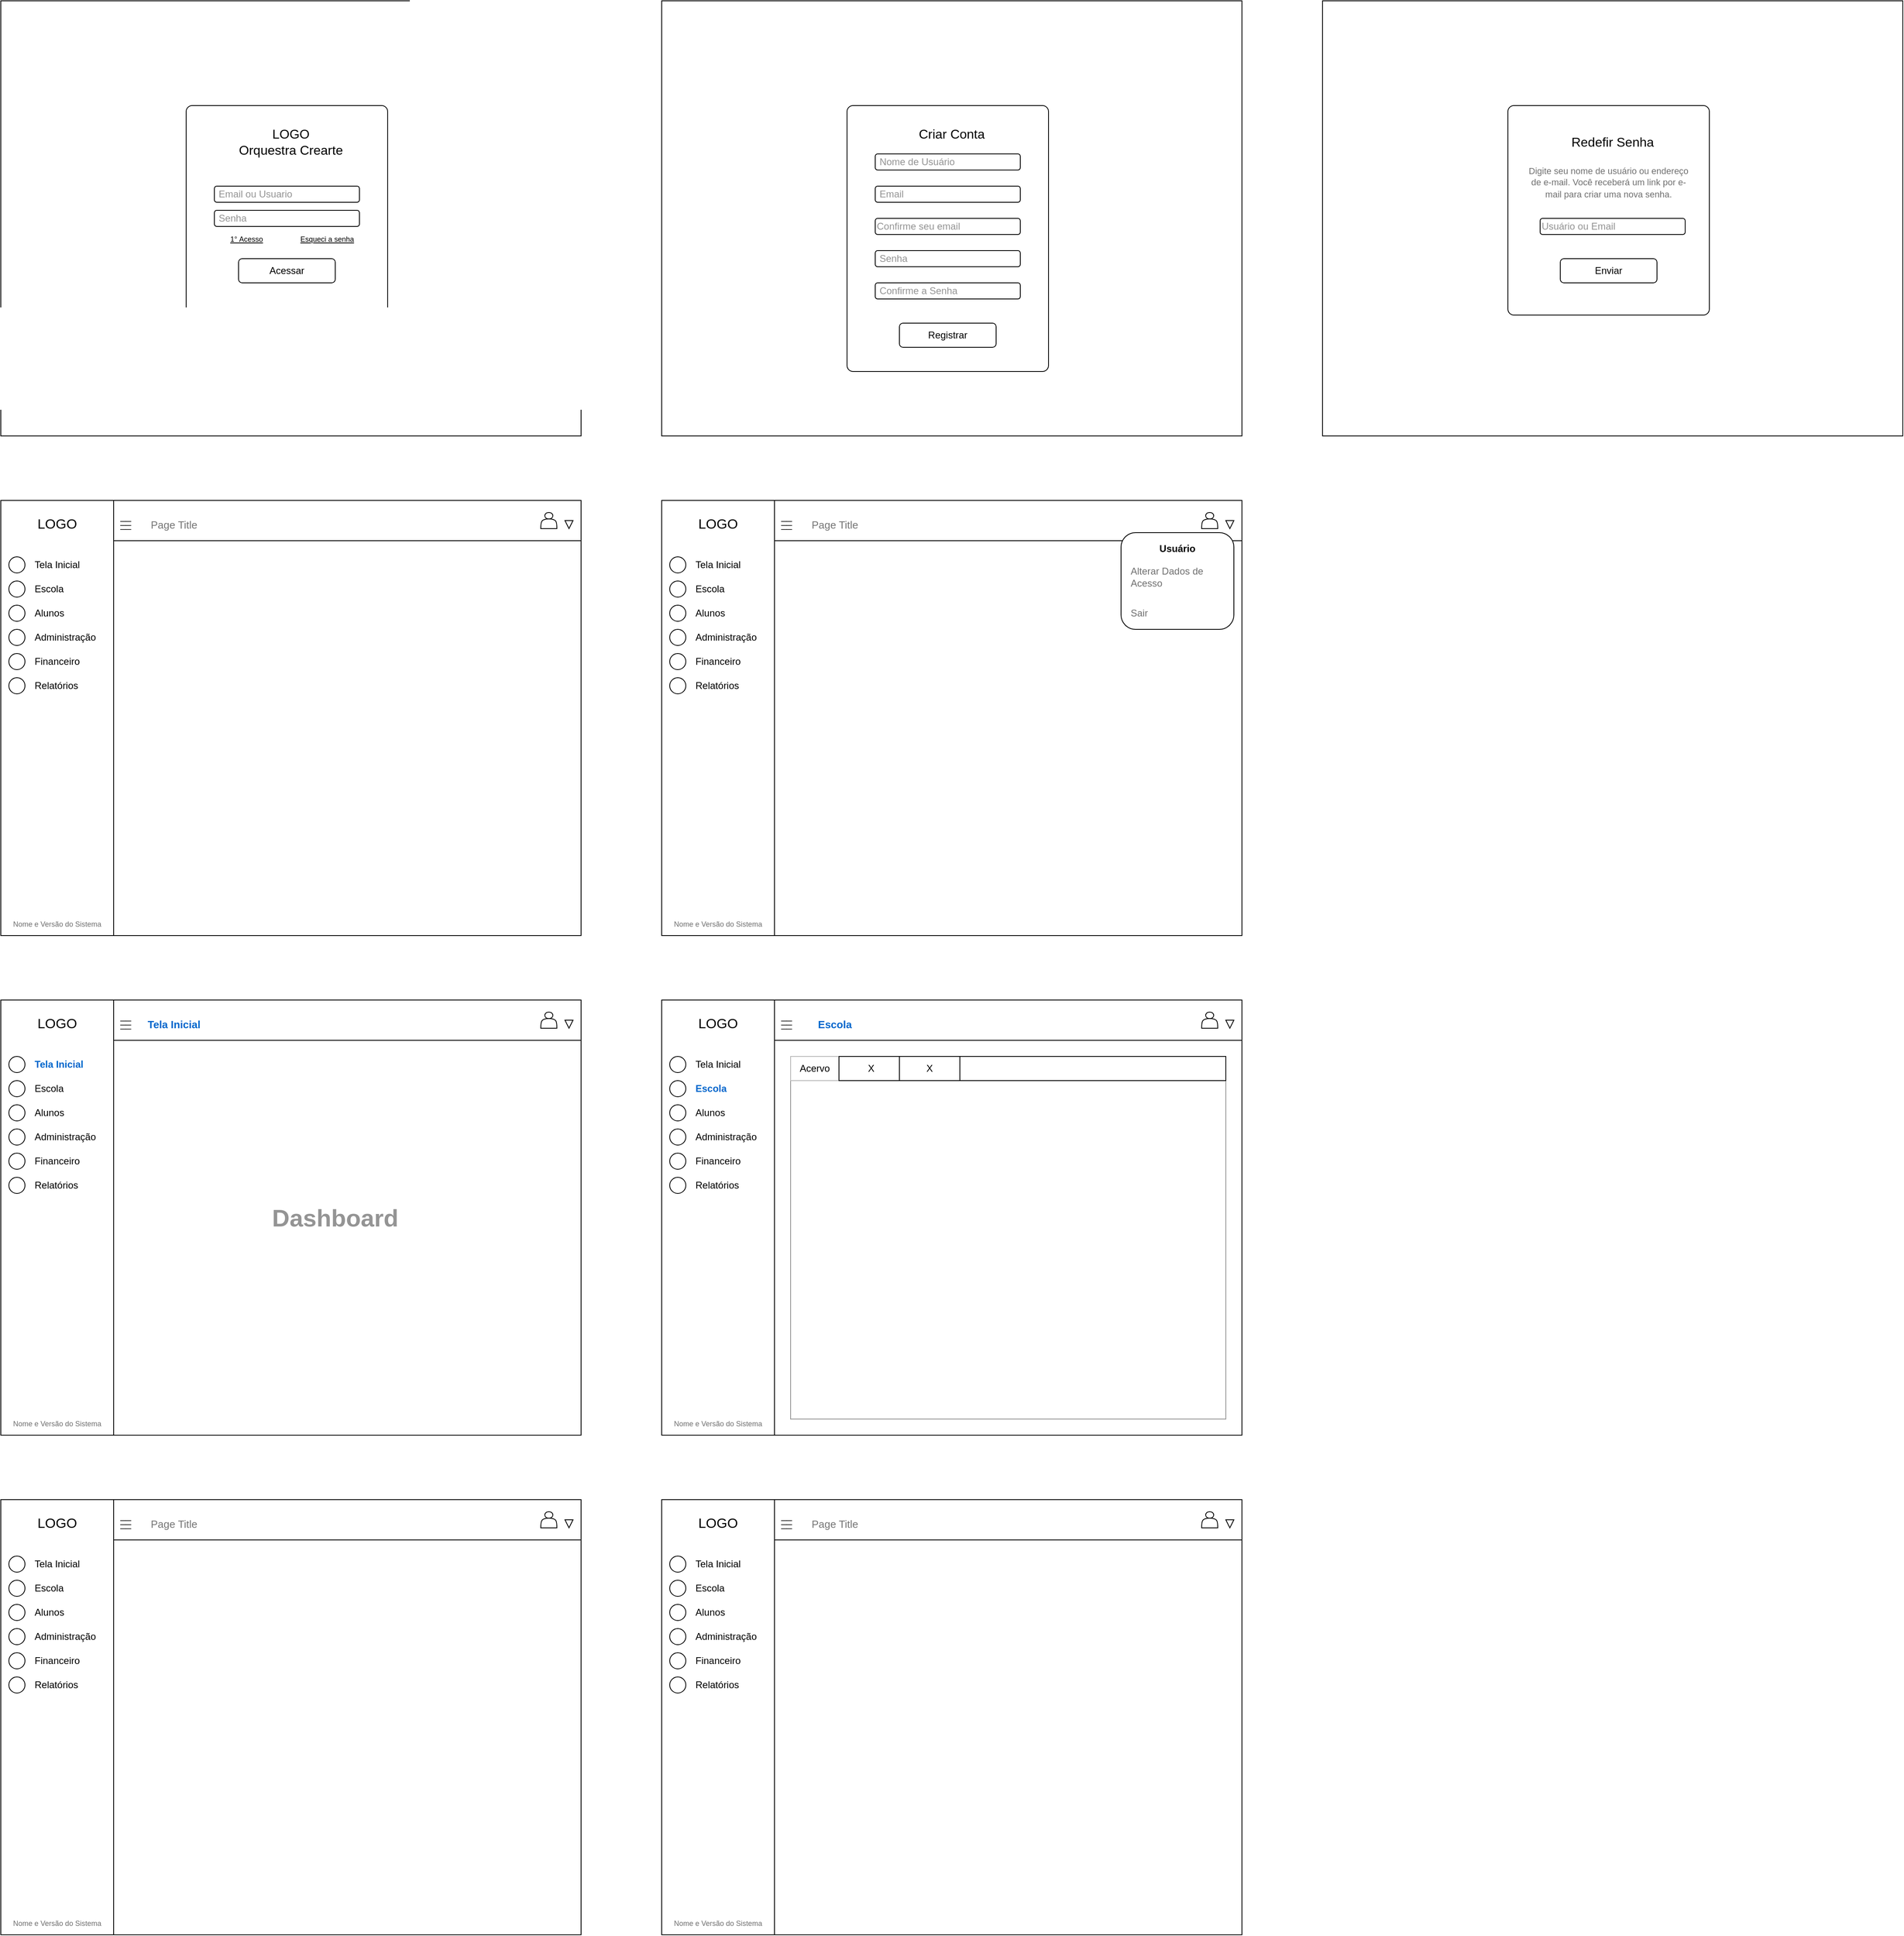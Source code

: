 <mxfile version="21.7.2" type="github">
  <diagram name="Page-1" id="OngwLe8sOwqoVYJdVEMt">
    <mxGraphModel dx="2074" dy="750" grid="1" gridSize="10" guides="1" tooltips="1" connect="1" arrows="1" fold="1" page="1" pageScale="1" pageWidth="850" pageHeight="1100" math="0" shadow="0">
      <root>
        <mxCell id="0" />
        <mxCell id="1" parent="0" />
        <mxCell id="KiK5k0P70B_GlQx1L4lq-160" value="" style="group" parent="1" vertex="1" connectable="0">
          <mxGeometry x="10.01" y="1280" width="720" height="540" as="geometry" />
        </mxCell>
        <mxCell id="KiK5k0P70B_GlQx1L4lq-117" value="" style="rounded=0;whiteSpace=wrap;html=1;" parent="KiK5k0P70B_GlQx1L4lq-160" vertex="1">
          <mxGeometry width="720" height="540" as="geometry" />
        </mxCell>
        <mxCell id="KiK5k0P70B_GlQx1L4lq-118" value="" style="rounded=0;whiteSpace=wrap;html=1;" parent="KiK5k0P70B_GlQx1L4lq-160" vertex="1">
          <mxGeometry width="140" height="540" as="geometry" />
        </mxCell>
        <mxCell id="KiK5k0P70B_GlQx1L4lq-119" value="" style="rounded=0;whiteSpace=wrap;html=1;" parent="KiK5k0P70B_GlQx1L4lq-160" vertex="1">
          <mxGeometry x="140" width="580" height="50" as="geometry" />
        </mxCell>
        <mxCell id="KiK5k0P70B_GlQx1L4lq-120" value="&lt;font style=&quot;font-size: 17px;&quot;&gt;LOGO&lt;/font&gt;" style="text;html=1;strokeColor=none;fillColor=none;align=center;verticalAlign=middle;whiteSpace=wrap;rounded=0;" parent="KiK5k0P70B_GlQx1L4lq-160" vertex="1">
          <mxGeometry x="40" y="15" width="60" height="30" as="geometry" />
        </mxCell>
        <mxCell id="KiK5k0P70B_GlQx1L4lq-121" value="" style="shape=actor;whiteSpace=wrap;html=1;" parent="KiK5k0P70B_GlQx1L4lq-160" vertex="1">
          <mxGeometry x="670" y="15" width="20" height="20" as="geometry" />
        </mxCell>
        <mxCell id="KiK5k0P70B_GlQx1L4lq-122" value="" style="triangle;whiteSpace=wrap;html=1;rotation=90;" parent="KiK5k0P70B_GlQx1L4lq-160" vertex="1">
          <mxGeometry x="700" y="25" width="10" height="10" as="geometry" />
        </mxCell>
        <mxCell id="KiK5k0P70B_GlQx1L4lq-123" value="&lt;p style=&quot;line-height: 40%;&quot;&gt;__&lt;br&gt;__&lt;br&gt;__&lt;br&gt;&lt;/p&gt;" style="text;html=1;strokeColor=none;fillColor=none;align=center;verticalAlign=middle;whiteSpace=wrap;rounded=0;" parent="KiK5k0P70B_GlQx1L4lq-160" vertex="1">
          <mxGeometry x="140" y="15" width="30" height="20" as="geometry" />
        </mxCell>
        <mxCell id="KiK5k0P70B_GlQx1L4lq-124" value="&lt;font color=&quot;#0066cc&quot; style=&quot;font-size: 13px;&quot;&gt;&lt;b&gt;Tela Inicial&lt;/b&gt;&lt;/font&gt;" style="text;html=1;strokeColor=none;fillColor=none;align=center;verticalAlign=middle;whiteSpace=wrap;rounded=0;" parent="KiK5k0P70B_GlQx1L4lq-160" vertex="1">
          <mxGeometry x="180" y="15" width="70" height="30" as="geometry" />
        </mxCell>
        <mxCell id="KiK5k0P70B_GlQx1L4lq-131" value="" style="ellipse;whiteSpace=wrap;html=1;aspect=fixed;" parent="KiK5k0P70B_GlQx1L4lq-160" vertex="1">
          <mxGeometry x="10.0" y="70" width="20" height="20" as="geometry" />
        </mxCell>
        <mxCell id="KiK5k0P70B_GlQx1L4lq-132" value="" style="ellipse;whiteSpace=wrap;html=1;aspect=fixed;" parent="KiK5k0P70B_GlQx1L4lq-160" vertex="1">
          <mxGeometry x="10.0" y="100" width="20" height="20" as="geometry" />
        </mxCell>
        <mxCell id="KiK5k0P70B_GlQx1L4lq-133" value="" style="ellipse;whiteSpace=wrap;html=1;aspect=fixed;" parent="KiK5k0P70B_GlQx1L4lq-160" vertex="1">
          <mxGeometry x="10.0" y="130" width="20" height="20" as="geometry" />
        </mxCell>
        <mxCell id="KiK5k0P70B_GlQx1L4lq-134" value="" style="ellipse;whiteSpace=wrap;html=1;aspect=fixed;" parent="KiK5k0P70B_GlQx1L4lq-160" vertex="1">
          <mxGeometry x="10.0" y="160" width="20" height="20" as="geometry" />
        </mxCell>
        <mxCell id="KiK5k0P70B_GlQx1L4lq-135" value="" style="ellipse;whiteSpace=wrap;html=1;aspect=fixed;" parent="KiK5k0P70B_GlQx1L4lq-160" vertex="1">
          <mxGeometry x="10.0" y="190" width="20" height="20" as="geometry" />
        </mxCell>
        <mxCell id="KiK5k0P70B_GlQx1L4lq-136" value="" style="ellipse;whiteSpace=wrap;html=1;aspect=fixed;" parent="KiK5k0P70B_GlQx1L4lq-160" vertex="1">
          <mxGeometry x="10.0" y="220" width="20" height="20" as="geometry" />
        </mxCell>
        <mxCell id="KiK5k0P70B_GlQx1L4lq-230" value="&lt;b&gt;&lt;font color=&quot;#949494&quot; style=&quot;font-size: 30px;&quot;&gt;Dashboard&lt;/font&gt;&lt;/b&gt;" style="text;html=1;strokeColor=none;fillColor=none;align=center;verticalAlign=middle;whiteSpace=wrap;rounded=0;" parent="KiK5k0P70B_GlQx1L4lq-160" vertex="1">
          <mxGeometry x="384.99" y="255" width="60" height="30" as="geometry" />
        </mxCell>
        <mxCell id="KiK5k0P70B_GlQx1L4lq-11" value="" style="rounded=0;whiteSpace=wrap;html=1;" parent="1" vertex="1">
          <mxGeometry x="10" y="40" width="720" height="540" as="geometry" />
        </mxCell>
        <mxCell id="KiK5k0P70B_GlQx1L4lq-13" value="" style="rounded=0;whiteSpace=wrap;html=1;" parent="1" vertex="1">
          <mxGeometry x="10" y="660" width="720" height="540" as="geometry" />
        </mxCell>
        <mxCell id="KiK5k0P70B_GlQx1L4lq-15" value="" style="rounded=1;whiteSpace=wrap;html=1;arcSize=3;" parent="1" vertex="1">
          <mxGeometry x="240" y="170" width="250" height="260" as="geometry" />
        </mxCell>
        <mxCell id="KiK5k0P70B_GlQx1L4lq-16" value="&lt;font color=&quot;#949494&quot;&gt;&amp;nbsp;Email ou Usuario&lt;/font&gt;" style="rounded=1;whiteSpace=wrap;html=1;align=left;" parent="1" vertex="1">
          <mxGeometry x="275" y="270" width="180" height="20" as="geometry" />
        </mxCell>
        <mxCell id="KiK5k0P70B_GlQx1L4lq-17" value="&lt;font color=&quot;#949494&quot;&gt;&amp;nbsp;Senha&lt;/font&gt;" style="rounded=1;whiteSpace=wrap;html=1;align=left;" parent="1" vertex="1">
          <mxGeometry x="275" y="300" width="180" height="20" as="geometry" />
        </mxCell>
        <mxCell id="KiK5k0P70B_GlQx1L4lq-18" value="Acessar" style="rounded=1;whiteSpace=wrap;html=1;" parent="1" vertex="1">
          <mxGeometry x="305" y="360" width="120" height="30" as="geometry" />
        </mxCell>
        <mxCell id="KiK5k0P70B_GlQx1L4lq-19" value="&lt;font style=&quot;font-size: 16px;&quot;&gt;LOGO &lt;br&gt;Orquestra Crearte&lt;/font&gt;" style="text;html=1;strokeColor=none;fillColor=none;align=center;verticalAlign=middle;whiteSpace=wrap;rounded=0;" parent="1" vertex="1">
          <mxGeometry x="288.13" y="200" width="163.75" height="30" as="geometry" />
        </mxCell>
        <mxCell id="KiK5k0P70B_GlQx1L4lq-21" value="&lt;font style=&quot;font-size: 9px;&quot;&gt;&lt;u&gt;Esqueci a senha&lt;/u&gt;&lt;/font&gt;" style="text;html=1;strokeColor=none;fillColor=none;align=center;verticalAlign=middle;whiteSpace=wrap;rounded=0;" parent="1" vertex="1">
          <mxGeometry x="360" y="330" width="110" height="10" as="geometry" />
        </mxCell>
        <mxCell id="KiK5k0P70B_GlQx1L4lq-22" value="&lt;font style=&quot;font-size: 9px;&quot;&gt;&lt;u&gt;1°&amp;nbsp;Acesso&lt;/u&gt;&lt;/font&gt;" style="text;html=1;strokeColor=none;fillColor=none;align=center;verticalAlign=middle;whiteSpace=wrap;rounded=0;" parent="1" vertex="1">
          <mxGeometry x="260" y="330" width="110" height="10" as="geometry" />
        </mxCell>
        <mxCell id="KiK5k0P70B_GlQx1L4lq-23" value="" style="rounded=0;whiteSpace=wrap;html=1;" parent="1" vertex="1">
          <mxGeometry x="830" y="40" width="720" height="540" as="geometry" />
        </mxCell>
        <mxCell id="KiK5k0P70B_GlQx1L4lq-24" value="" style="rounded=1;whiteSpace=wrap;html=1;arcSize=3;" parent="1" vertex="1">
          <mxGeometry x="1060" y="170" width="250" height="330" as="geometry" />
        </mxCell>
        <mxCell id="KiK5k0P70B_GlQx1L4lq-25" value="&lt;font color=&quot;#949494&quot;&gt;&amp;nbsp;Nome de Usuário&lt;/font&gt;" style="rounded=1;whiteSpace=wrap;html=1;align=left;" parent="1" vertex="1">
          <mxGeometry x="1095" y="230" width="180" height="20" as="geometry" />
        </mxCell>
        <mxCell id="KiK5k0P70B_GlQx1L4lq-26" value="&lt;font color=&quot;#949494&quot;&gt;&amp;nbsp;Senha&lt;/font&gt;" style="rounded=1;whiteSpace=wrap;html=1;align=left;" parent="1" vertex="1">
          <mxGeometry x="1095" y="350" width="180" height="20" as="geometry" />
        </mxCell>
        <mxCell id="KiK5k0P70B_GlQx1L4lq-27" value="Registrar" style="rounded=1;whiteSpace=wrap;html=1;" parent="1" vertex="1">
          <mxGeometry x="1125" y="440" width="120" height="30" as="geometry" />
        </mxCell>
        <mxCell id="KiK5k0P70B_GlQx1L4lq-28" value="&lt;span style=&quot;font-size: 16px;&quot;&gt;Criar Conta&lt;/span&gt;" style="text;html=1;strokeColor=none;fillColor=none;align=center;verticalAlign=middle;whiteSpace=wrap;rounded=0;" parent="1" vertex="1">
          <mxGeometry x="1108.12" y="190" width="163.75" height="30" as="geometry" />
        </mxCell>
        <mxCell id="KiK5k0P70B_GlQx1L4lq-31" value="&lt;font color=&quot;#949494&quot;&gt;&amp;nbsp;Email&lt;/font&gt;" style="rounded=1;whiteSpace=wrap;html=1;align=left;" parent="1" vertex="1">
          <mxGeometry x="1095" y="270" width="180" height="20" as="geometry" />
        </mxCell>
        <mxCell id="KiK5k0P70B_GlQx1L4lq-32" value="&lt;font color=&quot;#949494&quot;&gt;&amp;nbsp;Confirme a Senha&lt;/font&gt;" style="rounded=1;whiteSpace=wrap;html=1;align=left;" parent="1" vertex="1">
          <mxGeometry x="1095" y="390" width="180" height="20" as="geometry" />
        </mxCell>
        <mxCell id="KiK5k0P70B_GlQx1L4lq-36" value="" style="rounded=0;whiteSpace=wrap;html=1;" parent="1" vertex="1">
          <mxGeometry x="10" y="660" width="140" height="540" as="geometry" />
        </mxCell>
        <mxCell id="KiK5k0P70B_GlQx1L4lq-37" value="" style="rounded=0;whiteSpace=wrap;html=1;" parent="1" vertex="1">
          <mxGeometry x="150" y="660" width="580" height="50" as="geometry" />
        </mxCell>
        <mxCell id="KiK5k0P70B_GlQx1L4lq-39" value="&lt;font style=&quot;font-size: 17px;&quot;&gt;LOGO&lt;/font&gt;" style="text;html=1;strokeColor=none;fillColor=none;align=center;verticalAlign=middle;whiteSpace=wrap;rounded=0;" parent="1" vertex="1">
          <mxGeometry x="50" y="675" width="60" height="30" as="geometry" />
        </mxCell>
        <mxCell id="KiK5k0P70B_GlQx1L4lq-40" value="" style="shape=actor;whiteSpace=wrap;html=1;" parent="1" vertex="1">
          <mxGeometry x="680" y="675" width="20" height="20" as="geometry" />
        </mxCell>
        <mxCell id="KiK5k0P70B_GlQx1L4lq-42" value="" style="triangle;whiteSpace=wrap;html=1;rotation=90;" parent="1" vertex="1">
          <mxGeometry x="710" y="685" width="10" height="10" as="geometry" />
        </mxCell>
        <mxCell id="KiK5k0P70B_GlQx1L4lq-44" value="&lt;p style=&quot;line-height: 40%;&quot;&gt;__&lt;br&gt;__&lt;br&gt;__&lt;br&gt;&lt;/p&gt;" style="text;html=1;strokeColor=none;fillColor=none;align=center;verticalAlign=middle;whiteSpace=wrap;rounded=0;" parent="1" vertex="1">
          <mxGeometry x="150" y="675" width="30" height="20" as="geometry" />
        </mxCell>
        <mxCell id="KiK5k0P70B_GlQx1L4lq-45" value="&lt;font style=&quot;font-size: 13px;&quot; color=&quot;#757575&quot;&gt;Page Title&lt;/font&gt;" style="text;html=1;strokeColor=none;fillColor=none;align=center;verticalAlign=middle;whiteSpace=wrap;rounded=0;" parent="1" vertex="1">
          <mxGeometry x="190" y="675" width="70" height="30" as="geometry" />
        </mxCell>
        <mxCell id="KiK5k0P70B_GlQx1L4lq-46" value="Tela Inicial" style="text;html=1;strokeColor=none;fillColor=none;align=left;verticalAlign=middle;whiteSpace=wrap;rounded=0;" parent="1" vertex="1">
          <mxGeometry x="50" y="735" width="95" height="10" as="geometry" />
        </mxCell>
        <mxCell id="KiK5k0P70B_GlQx1L4lq-47" value="Escola" style="text;html=1;strokeColor=none;fillColor=none;align=left;verticalAlign=middle;whiteSpace=wrap;rounded=0;" parent="1" vertex="1">
          <mxGeometry x="50" y="765" width="110" height="10" as="geometry" />
        </mxCell>
        <mxCell id="KiK5k0P70B_GlQx1L4lq-48" value="Alunos" style="text;html=1;strokeColor=none;fillColor=none;align=left;verticalAlign=middle;whiteSpace=wrap;rounded=0;" parent="1" vertex="1">
          <mxGeometry x="50" y="795" width="110" height="10" as="geometry" />
        </mxCell>
        <mxCell id="KiK5k0P70B_GlQx1L4lq-54" value="Administração" style="text;html=1;strokeColor=none;fillColor=none;align=left;verticalAlign=middle;whiteSpace=wrap;rounded=0;" parent="1" vertex="1">
          <mxGeometry x="50" y="825" width="110" height="10" as="geometry" />
        </mxCell>
        <mxCell id="KiK5k0P70B_GlQx1L4lq-55" value="Financeiro" style="text;html=1;strokeColor=none;fillColor=none;align=left;verticalAlign=middle;whiteSpace=wrap;rounded=0;" parent="1" vertex="1">
          <mxGeometry x="50" y="855" width="110" height="10" as="geometry" />
        </mxCell>
        <mxCell id="KiK5k0P70B_GlQx1L4lq-56" value="Relatórios" style="text;html=1;strokeColor=none;fillColor=none;align=left;verticalAlign=middle;whiteSpace=wrap;rounded=0;" parent="1" vertex="1">
          <mxGeometry x="50" y="885" width="110" height="10" as="geometry" />
        </mxCell>
        <mxCell id="KiK5k0P70B_GlQx1L4lq-57" value="" style="ellipse;whiteSpace=wrap;html=1;aspect=fixed;" parent="1" vertex="1">
          <mxGeometry x="20" y="730" width="20" height="20" as="geometry" />
        </mxCell>
        <mxCell id="KiK5k0P70B_GlQx1L4lq-58" value="" style="ellipse;whiteSpace=wrap;html=1;aspect=fixed;" parent="1" vertex="1">
          <mxGeometry x="20" y="760" width="20" height="20" as="geometry" />
        </mxCell>
        <mxCell id="KiK5k0P70B_GlQx1L4lq-59" value="" style="ellipse;whiteSpace=wrap;html=1;aspect=fixed;" parent="1" vertex="1">
          <mxGeometry x="20" y="790" width="20" height="20" as="geometry" />
        </mxCell>
        <mxCell id="KiK5k0P70B_GlQx1L4lq-60" value="" style="ellipse;whiteSpace=wrap;html=1;aspect=fixed;" parent="1" vertex="1">
          <mxGeometry x="20" y="820" width="20" height="20" as="geometry" />
        </mxCell>
        <mxCell id="KiK5k0P70B_GlQx1L4lq-61" value="" style="ellipse;whiteSpace=wrap;html=1;aspect=fixed;" parent="1" vertex="1">
          <mxGeometry x="20" y="850" width="20" height="20" as="geometry" />
        </mxCell>
        <mxCell id="KiK5k0P70B_GlQx1L4lq-62" value="" style="ellipse;whiteSpace=wrap;html=1;aspect=fixed;" parent="1" vertex="1">
          <mxGeometry x="20" y="880" width="20" height="20" as="geometry" />
        </mxCell>
        <mxCell id="KiK5k0P70B_GlQx1L4lq-85" value="" style="group;align=left;" parent="1" vertex="1" connectable="0">
          <mxGeometry x="830" y="660" width="720" height="540" as="geometry" />
        </mxCell>
        <mxCell id="KiK5k0P70B_GlQx1L4lq-65" value="" style="rounded=0;whiteSpace=wrap;html=1;" parent="KiK5k0P70B_GlQx1L4lq-85" vertex="1">
          <mxGeometry width="720" height="540" as="geometry" />
        </mxCell>
        <mxCell id="KiK5k0P70B_GlQx1L4lq-66" value="" style="rounded=0;whiteSpace=wrap;html=1;" parent="KiK5k0P70B_GlQx1L4lq-85" vertex="1">
          <mxGeometry width="140" height="540" as="geometry" />
        </mxCell>
        <mxCell id="KiK5k0P70B_GlQx1L4lq-67" value="" style="rounded=0;whiteSpace=wrap;html=1;" parent="KiK5k0P70B_GlQx1L4lq-85" vertex="1">
          <mxGeometry x="140" width="580" height="50" as="geometry" />
        </mxCell>
        <mxCell id="KiK5k0P70B_GlQx1L4lq-68" value="&lt;font style=&quot;font-size: 17px;&quot;&gt;LOGO&lt;/font&gt;" style="text;html=1;strokeColor=none;fillColor=none;align=center;verticalAlign=middle;whiteSpace=wrap;rounded=0;" parent="KiK5k0P70B_GlQx1L4lq-85" vertex="1">
          <mxGeometry x="40" y="15" width="60" height="30" as="geometry" />
        </mxCell>
        <mxCell id="KiK5k0P70B_GlQx1L4lq-69" value="" style="shape=actor;whiteSpace=wrap;html=1;" parent="KiK5k0P70B_GlQx1L4lq-85" vertex="1">
          <mxGeometry x="670" y="15" width="20" height="20" as="geometry" />
        </mxCell>
        <mxCell id="KiK5k0P70B_GlQx1L4lq-70" value="" style="triangle;whiteSpace=wrap;html=1;rotation=90;" parent="KiK5k0P70B_GlQx1L4lq-85" vertex="1">
          <mxGeometry x="700" y="25" width="10" height="10" as="geometry" />
        </mxCell>
        <mxCell id="KiK5k0P70B_GlQx1L4lq-71" value="&lt;p style=&quot;line-height: 40%;&quot;&gt;__&lt;br&gt;__&lt;br&gt;__&lt;br&gt;&lt;/p&gt;" style="text;html=1;strokeColor=none;fillColor=none;align=center;verticalAlign=middle;whiteSpace=wrap;rounded=0;" parent="KiK5k0P70B_GlQx1L4lq-85" vertex="1">
          <mxGeometry x="140" y="15" width="30" height="20" as="geometry" />
        </mxCell>
        <mxCell id="KiK5k0P70B_GlQx1L4lq-72" value="&lt;font style=&quot;font-size: 13px;&quot; color=&quot;#757575&quot;&gt;Page Title&lt;/font&gt;" style="text;html=1;strokeColor=none;fillColor=none;align=center;verticalAlign=middle;whiteSpace=wrap;rounded=0;" parent="KiK5k0P70B_GlQx1L4lq-85" vertex="1">
          <mxGeometry x="180" y="15" width="70" height="30" as="geometry" />
        </mxCell>
        <mxCell id="KiK5k0P70B_GlQx1L4lq-73" value="Tela Inicial" style="text;html=1;strokeColor=none;fillColor=none;align=left;verticalAlign=middle;whiteSpace=wrap;rounded=0;" parent="KiK5k0P70B_GlQx1L4lq-85" vertex="1">
          <mxGeometry x="40" y="75" width="95" height="10" as="geometry" />
        </mxCell>
        <mxCell id="KiK5k0P70B_GlQx1L4lq-74" value="Escola" style="text;html=1;strokeColor=none;fillColor=none;align=left;verticalAlign=middle;whiteSpace=wrap;rounded=0;" parent="KiK5k0P70B_GlQx1L4lq-85" vertex="1">
          <mxGeometry x="40" y="105" width="110" height="10" as="geometry" />
        </mxCell>
        <mxCell id="KiK5k0P70B_GlQx1L4lq-75" value="Alunos" style="text;html=1;strokeColor=none;fillColor=none;align=left;verticalAlign=middle;whiteSpace=wrap;rounded=0;" parent="KiK5k0P70B_GlQx1L4lq-85" vertex="1">
          <mxGeometry x="40" y="135" width="110" height="10" as="geometry" />
        </mxCell>
        <mxCell id="KiK5k0P70B_GlQx1L4lq-76" value="Administração" style="text;html=1;strokeColor=none;fillColor=none;align=left;verticalAlign=middle;whiteSpace=wrap;rounded=0;" parent="KiK5k0P70B_GlQx1L4lq-85" vertex="1">
          <mxGeometry x="40" y="165" width="110" height="10" as="geometry" />
        </mxCell>
        <mxCell id="KiK5k0P70B_GlQx1L4lq-77" value="Financeiro" style="text;html=1;strokeColor=none;fillColor=none;align=left;verticalAlign=middle;whiteSpace=wrap;rounded=0;" parent="KiK5k0P70B_GlQx1L4lq-85" vertex="1">
          <mxGeometry x="40" y="195" width="110" height="10" as="geometry" />
        </mxCell>
        <mxCell id="KiK5k0P70B_GlQx1L4lq-78" value="Relatórios" style="text;html=1;strokeColor=none;fillColor=none;align=left;verticalAlign=middle;whiteSpace=wrap;rounded=0;" parent="KiK5k0P70B_GlQx1L4lq-85" vertex="1">
          <mxGeometry x="40" y="225" width="110" height="10" as="geometry" />
        </mxCell>
        <mxCell id="KiK5k0P70B_GlQx1L4lq-79" value="" style="ellipse;whiteSpace=wrap;html=1;aspect=fixed;" parent="KiK5k0P70B_GlQx1L4lq-85" vertex="1">
          <mxGeometry x="10" y="70" width="20" height="20" as="geometry" />
        </mxCell>
        <mxCell id="KiK5k0P70B_GlQx1L4lq-80" value="" style="ellipse;whiteSpace=wrap;html=1;aspect=fixed;" parent="KiK5k0P70B_GlQx1L4lq-85" vertex="1">
          <mxGeometry x="10" y="100" width="20" height="20" as="geometry" />
        </mxCell>
        <mxCell id="KiK5k0P70B_GlQx1L4lq-81" value="" style="ellipse;whiteSpace=wrap;html=1;aspect=fixed;" parent="KiK5k0P70B_GlQx1L4lq-85" vertex="1">
          <mxGeometry x="10" y="130" width="20" height="20" as="geometry" />
        </mxCell>
        <mxCell id="KiK5k0P70B_GlQx1L4lq-82" value="" style="ellipse;whiteSpace=wrap;html=1;aspect=fixed;" parent="KiK5k0P70B_GlQx1L4lq-85" vertex="1">
          <mxGeometry x="10" y="160" width="20" height="20" as="geometry" />
        </mxCell>
        <mxCell id="KiK5k0P70B_GlQx1L4lq-83" value="" style="ellipse;whiteSpace=wrap;html=1;aspect=fixed;" parent="KiK5k0P70B_GlQx1L4lq-85" vertex="1">
          <mxGeometry x="10" y="190" width="20" height="20" as="geometry" />
        </mxCell>
        <mxCell id="KiK5k0P70B_GlQx1L4lq-84" value="" style="ellipse;whiteSpace=wrap;html=1;aspect=fixed;" parent="KiK5k0P70B_GlQx1L4lq-85" vertex="1">
          <mxGeometry x="10" y="220" width="20" height="20" as="geometry" />
        </mxCell>
        <mxCell id="KiK5k0P70B_GlQx1L4lq-86" value="" style="rounded=1;whiteSpace=wrap;html=1;" parent="KiK5k0P70B_GlQx1L4lq-85" vertex="1">
          <mxGeometry x="570" y="40" width="140" height="120" as="geometry" />
        </mxCell>
        <mxCell id="KiK5k0P70B_GlQx1L4lq-87" value="&lt;b&gt;Usuário&lt;/b&gt;" style="text;html=1;strokeColor=none;fillColor=none;align=center;verticalAlign=middle;whiteSpace=wrap;rounded=0;" parent="KiK5k0P70B_GlQx1L4lq-85" vertex="1">
          <mxGeometry x="610" y="45" width="60" height="30" as="geometry" />
        </mxCell>
        <mxCell id="KiK5k0P70B_GlQx1L4lq-88" value="&lt;font color=&quot;#707070&quot;&gt;Alterar Dados de Acesso&lt;/font&gt;" style="text;html=1;strokeColor=none;fillColor=none;align=left;verticalAlign=middle;whiteSpace=wrap;rounded=0;" parent="KiK5k0P70B_GlQx1L4lq-85" vertex="1">
          <mxGeometry x="580" y="80" width="130" height="30" as="geometry" />
        </mxCell>
        <mxCell id="KiK5k0P70B_GlQx1L4lq-90" value="&lt;font color=&quot;#707070&quot;&gt;Sair&lt;/font&gt;" style="text;html=1;strokeColor=none;fillColor=none;align=left;verticalAlign=middle;whiteSpace=wrap;rounded=0;" parent="KiK5k0P70B_GlQx1L4lq-85" vertex="1">
          <mxGeometry x="580" y="125" width="50" height="30" as="geometry" />
        </mxCell>
        <mxCell id="KiK5k0P70B_GlQx1L4lq-225" value="&lt;font style=&quot;font-size: 9px;&quot; color=&quot;#707070&quot;&gt;Nome e Versão do Sistema&lt;/font&gt;" style="text;html=1;strokeColor=none;fillColor=none;align=center;verticalAlign=middle;whiteSpace=wrap;rounded=0;" parent="KiK5k0P70B_GlQx1L4lq-85" vertex="1">
          <mxGeometry y="510" width="140" height="30" as="geometry" />
        </mxCell>
        <mxCell id="KiK5k0P70B_GlQx1L4lq-125" value="&lt;font color=&quot;#0066cc&quot;&gt;&lt;b&gt;Tela Inicial&lt;/b&gt;&lt;/font&gt;" style="text;html=1;strokeColor=none;fillColor=none;align=left;verticalAlign=middle;whiteSpace=wrap;rounded=0;" parent="1" vertex="1">
          <mxGeometry x="50.01" y="1355" width="95" height="10" as="geometry" />
        </mxCell>
        <mxCell id="KiK5k0P70B_GlQx1L4lq-126" value="Escola" style="text;html=1;strokeColor=none;fillColor=none;align=left;verticalAlign=middle;whiteSpace=wrap;rounded=0;" parent="1" vertex="1">
          <mxGeometry x="50.01" y="1385" width="110" height="10" as="geometry" />
        </mxCell>
        <mxCell id="KiK5k0P70B_GlQx1L4lq-127" value="Alunos" style="text;html=1;strokeColor=none;fillColor=none;align=left;verticalAlign=middle;whiteSpace=wrap;rounded=0;" parent="1" vertex="1">
          <mxGeometry x="50.01" y="1415" width="110" height="10" as="geometry" />
        </mxCell>
        <mxCell id="KiK5k0P70B_GlQx1L4lq-128" value="Administração" style="text;html=1;strokeColor=none;fillColor=none;align=left;verticalAlign=middle;whiteSpace=wrap;rounded=0;" parent="1" vertex="1">
          <mxGeometry x="50.01" y="1445" width="110" height="10" as="geometry" />
        </mxCell>
        <mxCell id="KiK5k0P70B_GlQx1L4lq-129" value="Financeiro" style="text;html=1;strokeColor=none;fillColor=none;align=left;verticalAlign=middle;whiteSpace=wrap;rounded=0;" parent="1" vertex="1">
          <mxGeometry x="50.01" y="1475" width="110" height="10" as="geometry" />
        </mxCell>
        <mxCell id="KiK5k0P70B_GlQx1L4lq-130" value="Relatórios" style="text;html=1;strokeColor=none;fillColor=none;align=left;verticalAlign=middle;whiteSpace=wrap;rounded=0;" parent="1" vertex="1">
          <mxGeometry x="50.01" y="1505" width="110" height="10" as="geometry" />
        </mxCell>
        <mxCell id="KiK5k0P70B_GlQx1L4lq-161" value="" style="group" parent="1" vertex="1" connectable="0">
          <mxGeometry x="830" y="1280" width="720" height="540" as="geometry" />
        </mxCell>
        <mxCell id="KiK5k0P70B_GlQx1L4lq-162" value="" style="rounded=0;whiteSpace=wrap;html=1;" parent="KiK5k0P70B_GlQx1L4lq-161" vertex="1">
          <mxGeometry width="720" height="540" as="geometry" />
        </mxCell>
        <mxCell id="KiK5k0P70B_GlQx1L4lq-163" value="" style="rounded=0;whiteSpace=wrap;html=1;" parent="KiK5k0P70B_GlQx1L4lq-161" vertex="1">
          <mxGeometry width="140" height="540" as="geometry" />
        </mxCell>
        <mxCell id="KiK5k0P70B_GlQx1L4lq-164" value="" style="rounded=0;whiteSpace=wrap;html=1;" parent="KiK5k0P70B_GlQx1L4lq-161" vertex="1">
          <mxGeometry x="140" width="580" height="50" as="geometry" />
        </mxCell>
        <mxCell id="KiK5k0P70B_GlQx1L4lq-165" value="&lt;font style=&quot;font-size: 17px;&quot;&gt;LOGO&lt;/font&gt;" style="text;html=1;strokeColor=none;fillColor=none;align=center;verticalAlign=middle;whiteSpace=wrap;rounded=0;" parent="KiK5k0P70B_GlQx1L4lq-161" vertex="1">
          <mxGeometry x="40" y="15" width="60" height="30" as="geometry" />
        </mxCell>
        <mxCell id="KiK5k0P70B_GlQx1L4lq-166" value="" style="shape=actor;whiteSpace=wrap;html=1;" parent="KiK5k0P70B_GlQx1L4lq-161" vertex="1">
          <mxGeometry x="670" y="15" width="20" height="20" as="geometry" />
        </mxCell>
        <mxCell id="KiK5k0P70B_GlQx1L4lq-167" value="" style="triangle;whiteSpace=wrap;html=1;rotation=90;" parent="KiK5k0P70B_GlQx1L4lq-161" vertex="1">
          <mxGeometry x="700" y="25" width="10" height="10" as="geometry" />
        </mxCell>
        <mxCell id="KiK5k0P70B_GlQx1L4lq-168" value="&lt;p style=&quot;line-height: 40%;&quot;&gt;__&lt;br&gt;__&lt;br&gt;__&lt;br&gt;&lt;/p&gt;" style="text;html=1;strokeColor=none;fillColor=none;align=center;verticalAlign=middle;whiteSpace=wrap;rounded=0;" parent="KiK5k0P70B_GlQx1L4lq-161" vertex="1">
          <mxGeometry x="140" y="15" width="30" height="20" as="geometry" />
        </mxCell>
        <mxCell id="KiK5k0P70B_GlQx1L4lq-169" value="&lt;font color=&quot;#0066cc&quot; style=&quot;font-size: 13px;&quot;&gt;&lt;b style=&quot;&quot;&gt;Escola&lt;/b&gt;&lt;/font&gt;" style="text;html=1;strokeColor=none;fillColor=none;align=center;verticalAlign=middle;whiteSpace=wrap;rounded=0;" parent="KiK5k0P70B_GlQx1L4lq-161" vertex="1">
          <mxGeometry x="180" y="15" width="70" height="30" as="geometry" />
        </mxCell>
        <mxCell id="KiK5k0P70B_GlQx1L4lq-170" value="" style="ellipse;whiteSpace=wrap;html=1;aspect=fixed;" parent="KiK5k0P70B_GlQx1L4lq-161" vertex="1">
          <mxGeometry x="10.0" y="70" width="20" height="20" as="geometry" />
        </mxCell>
        <mxCell id="KiK5k0P70B_GlQx1L4lq-171" value="" style="ellipse;whiteSpace=wrap;html=1;aspect=fixed;" parent="KiK5k0P70B_GlQx1L4lq-161" vertex="1">
          <mxGeometry x="10.0" y="100" width="20" height="20" as="geometry" />
        </mxCell>
        <mxCell id="KiK5k0P70B_GlQx1L4lq-172" value="" style="ellipse;whiteSpace=wrap;html=1;aspect=fixed;" parent="KiK5k0P70B_GlQx1L4lq-161" vertex="1">
          <mxGeometry x="10.0" y="130" width="20" height="20" as="geometry" />
        </mxCell>
        <mxCell id="KiK5k0P70B_GlQx1L4lq-173" value="" style="ellipse;whiteSpace=wrap;html=1;aspect=fixed;" parent="KiK5k0P70B_GlQx1L4lq-161" vertex="1">
          <mxGeometry x="10.0" y="160" width="20" height="20" as="geometry" />
        </mxCell>
        <mxCell id="KiK5k0P70B_GlQx1L4lq-174" value="" style="ellipse;whiteSpace=wrap;html=1;aspect=fixed;" parent="KiK5k0P70B_GlQx1L4lq-161" vertex="1">
          <mxGeometry x="10.0" y="190" width="20" height="20" as="geometry" />
        </mxCell>
        <mxCell id="KiK5k0P70B_GlQx1L4lq-175" value="" style="ellipse;whiteSpace=wrap;html=1;aspect=fixed;" parent="KiK5k0P70B_GlQx1L4lq-161" vertex="1">
          <mxGeometry x="10.0" y="220" width="20" height="20" as="geometry" />
        </mxCell>
        <mxCell id="KiK5k0P70B_GlQx1L4lq-226" value="&lt;font style=&quot;font-size: 9px;&quot; color=&quot;#707070&quot;&gt;Nome e Versão do Sistema&lt;/font&gt;" style="text;html=1;strokeColor=none;fillColor=none;align=center;verticalAlign=middle;whiteSpace=wrap;rounded=0;" parent="KiK5k0P70B_GlQx1L4lq-161" vertex="1">
          <mxGeometry y="510" width="140" height="30" as="geometry" />
        </mxCell>
        <mxCell id="KiK5k0P70B_GlQx1L4lq-227" value="&lt;font style=&quot;font-size: 9px;&quot; color=&quot;#707070&quot;&gt;Nome e Versão do Sistema&lt;/font&gt;" style="text;html=1;strokeColor=none;fillColor=none;align=center;verticalAlign=middle;whiteSpace=wrap;rounded=0;" parent="KiK5k0P70B_GlQx1L4lq-161" vertex="1">
          <mxGeometry x="-820" y="510" width="140" height="30" as="geometry" />
        </mxCell>
        <mxCell id="KiK5k0P70B_GlQx1L4lq-176" value="Tela Inicial" style="text;html=1;strokeColor=none;fillColor=none;align=left;verticalAlign=middle;whiteSpace=wrap;rounded=0;" parent="1" vertex="1">
          <mxGeometry x="870" y="1355" width="95" height="10" as="geometry" />
        </mxCell>
        <mxCell id="KiK5k0P70B_GlQx1L4lq-177" value="&lt;b&gt;&lt;font color=&quot;#0066cc&quot;&gt;Escola&lt;/font&gt;&lt;/b&gt;" style="text;html=1;strokeColor=none;fillColor=none;align=left;verticalAlign=middle;whiteSpace=wrap;rounded=0;" parent="1" vertex="1">
          <mxGeometry x="870" y="1385" width="110" height="10" as="geometry" />
        </mxCell>
        <mxCell id="KiK5k0P70B_GlQx1L4lq-178" value="Alunos" style="text;html=1;strokeColor=none;fillColor=none;align=left;verticalAlign=middle;whiteSpace=wrap;rounded=0;" parent="1" vertex="1">
          <mxGeometry x="870" y="1415" width="110" height="10" as="geometry" />
        </mxCell>
        <mxCell id="KiK5k0P70B_GlQx1L4lq-179" value="Administração" style="text;html=1;strokeColor=none;fillColor=none;align=left;verticalAlign=middle;whiteSpace=wrap;rounded=0;" parent="1" vertex="1">
          <mxGeometry x="870" y="1445" width="110" height="10" as="geometry" />
        </mxCell>
        <mxCell id="KiK5k0P70B_GlQx1L4lq-180" value="Financeiro" style="text;html=1;strokeColor=none;fillColor=none;align=left;verticalAlign=middle;whiteSpace=wrap;rounded=0;" parent="1" vertex="1">
          <mxGeometry x="870" y="1475" width="110" height="10" as="geometry" />
        </mxCell>
        <mxCell id="KiK5k0P70B_GlQx1L4lq-181" value="Relatórios" style="text;html=1;strokeColor=none;fillColor=none;align=left;verticalAlign=middle;whiteSpace=wrap;rounded=0;" parent="1" vertex="1">
          <mxGeometry x="870" y="1505" width="110" height="10" as="geometry" />
        </mxCell>
        <mxCell id="KiK5k0P70B_GlQx1L4lq-182" value="" style="group" parent="1" vertex="1" connectable="0">
          <mxGeometry x="10" y="1900" width="720" height="540" as="geometry" />
        </mxCell>
        <mxCell id="KiK5k0P70B_GlQx1L4lq-183" value="" style="rounded=0;whiteSpace=wrap;html=1;" parent="KiK5k0P70B_GlQx1L4lq-182" vertex="1">
          <mxGeometry width="720" height="540" as="geometry" />
        </mxCell>
        <mxCell id="KiK5k0P70B_GlQx1L4lq-184" value="" style="rounded=0;whiteSpace=wrap;html=1;" parent="KiK5k0P70B_GlQx1L4lq-182" vertex="1">
          <mxGeometry width="140" height="540" as="geometry" />
        </mxCell>
        <mxCell id="KiK5k0P70B_GlQx1L4lq-185" value="" style="rounded=0;whiteSpace=wrap;html=1;" parent="KiK5k0P70B_GlQx1L4lq-182" vertex="1">
          <mxGeometry x="140" width="580" height="50" as="geometry" />
        </mxCell>
        <mxCell id="KiK5k0P70B_GlQx1L4lq-186" value="&lt;font style=&quot;font-size: 17px;&quot;&gt;LOGO&lt;/font&gt;" style="text;html=1;strokeColor=none;fillColor=none;align=center;verticalAlign=middle;whiteSpace=wrap;rounded=0;" parent="KiK5k0P70B_GlQx1L4lq-182" vertex="1">
          <mxGeometry x="40" y="15" width="60" height="30" as="geometry" />
        </mxCell>
        <mxCell id="KiK5k0P70B_GlQx1L4lq-187" value="" style="shape=actor;whiteSpace=wrap;html=1;" parent="KiK5k0P70B_GlQx1L4lq-182" vertex="1">
          <mxGeometry x="670" y="15" width="20" height="20" as="geometry" />
        </mxCell>
        <mxCell id="KiK5k0P70B_GlQx1L4lq-188" value="" style="triangle;whiteSpace=wrap;html=1;rotation=90;" parent="KiK5k0P70B_GlQx1L4lq-182" vertex="1">
          <mxGeometry x="700" y="25" width="10" height="10" as="geometry" />
        </mxCell>
        <mxCell id="KiK5k0P70B_GlQx1L4lq-189" value="&lt;p style=&quot;line-height: 40%;&quot;&gt;__&lt;br&gt;__&lt;br&gt;__&lt;br&gt;&lt;/p&gt;" style="text;html=1;strokeColor=none;fillColor=none;align=center;verticalAlign=middle;whiteSpace=wrap;rounded=0;" parent="KiK5k0P70B_GlQx1L4lq-182" vertex="1">
          <mxGeometry x="140" y="15" width="30" height="20" as="geometry" />
        </mxCell>
        <mxCell id="KiK5k0P70B_GlQx1L4lq-190" value="&lt;font style=&quot;font-size: 13px;&quot; color=&quot;#757575&quot;&gt;Page Title&lt;/font&gt;" style="text;html=1;strokeColor=none;fillColor=none;align=center;verticalAlign=middle;whiteSpace=wrap;rounded=0;" parent="KiK5k0P70B_GlQx1L4lq-182" vertex="1">
          <mxGeometry x="180" y="15" width="70" height="30" as="geometry" />
        </mxCell>
        <mxCell id="KiK5k0P70B_GlQx1L4lq-191" value="" style="ellipse;whiteSpace=wrap;html=1;aspect=fixed;" parent="KiK5k0P70B_GlQx1L4lq-182" vertex="1">
          <mxGeometry x="10.0" y="70" width="20" height="20" as="geometry" />
        </mxCell>
        <mxCell id="KiK5k0P70B_GlQx1L4lq-192" value="" style="ellipse;whiteSpace=wrap;html=1;aspect=fixed;" parent="KiK5k0P70B_GlQx1L4lq-182" vertex="1">
          <mxGeometry x="10.0" y="100" width="20" height="20" as="geometry" />
        </mxCell>
        <mxCell id="KiK5k0P70B_GlQx1L4lq-193" value="" style="ellipse;whiteSpace=wrap;html=1;aspect=fixed;" parent="KiK5k0P70B_GlQx1L4lq-182" vertex="1">
          <mxGeometry x="10.0" y="130" width="20" height="20" as="geometry" />
        </mxCell>
        <mxCell id="KiK5k0P70B_GlQx1L4lq-194" value="" style="ellipse;whiteSpace=wrap;html=1;aspect=fixed;" parent="KiK5k0P70B_GlQx1L4lq-182" vertex="1">
          <mxGeometry x="10.0" y="160" width="20" height="20" as="geometry" />
        </mxCell>
        <mxCell id="KiK5k0P70B_GlQx1L4lq-195" value="" style="ellipse;whiteSpace=wrap;html=1;aspect=fixed;" parent="KiK5k0P70B_GlQx1L4lq-182" vertex="1">
          <mxGeometry x="10.0" y="190" width="20" height="20" as="geometry" />
        </mxCell>
        <mxCell id="KiK5k0P70B_GlQx1L4lq-196" value="" style="ellipse;whiteSpace=wrap;html=1;aspect=fixed;" parent="KiK5k0P70B_GlQx1L4lq-182" vertex="1">
          <mxGeometry x="10.0" y="220" width="20" height="20" as="geometry" />
        </mxCell>
        <mxCell id="KiK5k0P70B_GlQx1L4lq-197" value="Tela Inicial" style="text;html=1;strokeColor=none;fillColor=none;align=left;verticalAlign=middle;whiteSpace=wrap;rounded=0;" parent="1" vertex="1">
          <mxGeometry x="50" y="1975" width="95" height="10" as="geometry" />
        </mxCell>
        <mxCell id="KiK5k0P70B_GlQx1L4lq-198" value="Escola" style="text;html=1;strokeColor=none;fillColor=none;align=left;verticalAlign=middle;whiteSpace=wrap;rounded=0;" parent="1" vertex="1">
          <mxGeometry x="50" y="2005" width="110" height="10" as="geometry" />
        </mxCell>
        <mxCell id="KiK5k0P70B_GlQx1L4lq-199" value="Alunos" style="text;html=1;strokeColor=none;fillColor=none;align=left;verticalAlign=middle;whiteSpace=wrap;rounded=0;" parent="1" vertex="1">
          <mxGeometry x="50" y="2035" width="110" height="10" as="geometry" />
        </mxCell>
        <mxCell id="KiK5k0P70B_GlQx1L4lq-200" value="Administração" style="text;html=1;strokeColor=none;fillColor=none;align=left;verticalAlign=middle;whiteSpace=wrap;rounded=0;" parent="1" vertex="1">
          <mxGeometry x="50" y="2065" width="110" height="10" as="geometry" />
        </mxCell>
        <mxCell id="KiK5k0P70B_GlQx1L4lq-201" value="Financeiro" style="text;html=1;strokeColor=none;fillColor=none;align=left;verticalAlign=middle;whiteSpace=wrap;rounded=0;" parent="1" vertex="1">
          <mxGeometry x="50" y="2095" width="110" height="10" as="geometry" />
        </mxCell>
        <mxCell id="KiK5k0P70B_GlQx1L4lq-202" value="Relatórios" style="text;html=1;strokeColor=none;fillColor=none;align=left;verticalAlign=middle;whiteSpace=wrap;rounded=0;" parent="1" vertex="1">
          <mxGeometry x="50" y="2125" width="110" height="10" as="geometry" />
        </mxCell>
        <mxCell id="KiK5k0P70B_GlQx1L4lq-203" value="" style="group" parent="1" vertex="1" connectable="0">
          <mxGeometry x="830" y="1900" width="720" height="540" as="geometry" />
        </mxCell>
        <mxCell id="KiK5k0P70B_GlQx1L4lq-204" value="" style="rounded=0;whiteSpace=wrap;html=1;" parent="KiK5k0P70B_GlQx1L4lq-203" vertex="1">
          <mxGeometry width="720" height="540" as="geometry" />
        </mxCell>
        <mxCell id="KiK5k0P70B_GlQx1L4lq-205" value="" style="rounded=0;whiteSpace=wrap;html=1;" parent="KiK5k0P70B_GlQx1L4lq-203" vertex="1">
          <mxGeometry width="140" height="540" as="geometry" />
        </mxCell>
        <mxCell id="KiK5k0P70B_GlQx1L4lq-206" value="" style="rounded=0;whiteSpace=wrap;html=1;" parent="KiK5k0P70B_GlQx1L4lq-203" vertex="1">
          <mxGeometry x="140" width="580" height="50" as="geometry" />
        </mxCell>
        <mxCell id="KiK5k0P70B_GlQx1L4lq-207" value="&lt;font style=&quot;font-size: 17px;&quot;&gt;LOGO&lt;/font&gt;" style="text;html=1;strokeColor=none;fillColor=none;align=center;verticalAlign=middle;whiteSpace=wrap;rounded=0;" parent="KiK5k0P70B_GlQx1L4lq-203" vertex="1">
          <mxGeometry x="40" y="15" width="60" height="30" as="geometry" />
        </mxCell>
        <mxCell id="KiK5k0P70B_GlQx1L4lq-208" value="" style="shape=actor;whiteSpace=wrap;html=1;" parent="KiK5k0P70B_GlQx1L4lq-203" vertex="1">
          <mxGeometry x="670" y="15" width="20" height="20" as="geometry" />
        </mxCell>
        <mxCell id="KiK5k0P70B_GlQx1L4lq-209" value="" style="triangle;whiteSpace=wrap;html=1;rotation=90;" parent="KiK5k0P70B_GlQx1L4lq-203" vertex="1">
          <mxGeometry x="700" y="25" width="10" height="10" as="geometry" />
        </mxCell>
        <mxCell id="KiK5k0P70B_GlQx1L4lq-210" value="&lt;p style=&quot;line-height: 40%;&quot;&gt;__&lt;br&gt;__&lt;br&gt;__&lt;br&gt;&lt;/p&gt;" style="text;html=1;strokeColor=none;fillColor=none;align=center;verticalAlign=middle;whiteSpace=wrap;rounded=0;" parent="KiK5k0P70B_GlQx1L4lq-203" vertex="1">
          <mxGeometry x="140" y="15" width="30" height="20" as="geometry" />
        </mxCell>
        <mxCell id="KiK5k0P70B_GlQx1L4lq-211" value="&lt;font style=&quot;font-size: 13px;&quot; color=&quot;#757575&quot;&gt;Page Title&lt;/font&gt;" style="text;html=1;strokeColor=none;fillColor=none;align=center;verticalAlign=middle;whiteSpace=wrap;rounded=0;" parent="KiK5k0P70B_GlQx1L4lq-203" vertex="1">
          <mxGeometry x="180" y="15" width="70" height="30" as="geometry" />
        </mxCell>
        <mxCell id="KiK5k0P70B_GlQx1L4lq-212" value="" style="ellipse;whiteSpace=wrap;html=1;aspect=fixed;" parent="KiK5k0P70B_GlQx1L4lq-203" vertex="1">
          <mxGeometry x="10.0" y="70" width="20" height="20" as="geometry" />
        </mxCell>
        <mxCell id="KiK5k0P70B_GlQx1L4lq-213" value="" style="ellipse;whiteSpace=wrap;html=1;aspect=fixed;" parent="KiK5k0P70B_GlQx1L4lq-203" vertex="1">
          <mxGeometry x="10.0" y="100" width="20" height="20" as="geometry" />
        </mxCell>
        <mxCell id="KiK5k0P70B_GlQx1L4lq-214" value="" style="ellipse;whiteSpace=wrap;html=1;aspect=fixed;" parent="KiK5k0P70B_GlQx1L4lq-203" vertex="1">
          <mxGeometry x="10.0" y="130" width="20" height="20" as="geometry" />
        </mxCell>
        <mxCell id="KiK5k0P70B_GlQx1L4lq-215" value="" style="ellipse;whiteSpace=wrap;html=1;aspect=fixed;" parent="KiK5k0P70B_GlQx1L4lq-203" vertex="1">
          <mxGeometry x="10.0" y="160" width="20" height="20" as="geometry" />
        </mxCell>
        <mxCell id="KiK5k0P70B_GlQx1L4lq-216" value="" style="ellipse;whiteSpace=wrap;html=1;aspect=fixed;" parent="KiK5k0P70B_GlQx1L4lq-203" vertex="1">
          <mxGeometry x="10.0" y="190" width="20" height="20" as="geometry" />
        </mxCell>
        <mxCell id="KiK5k0P70B_GlQx1L4lq-217" value="" style="ellipse;whiteSpace=wrap;html=1;aspect=fixed;" parent="KiK5k0P70B_GlQx1L4lq-203" vertex="1">
          <mxGeometry x="10.0" y="220" width="20" height="20" as="geometry" />
        </mxCell>
        <mxCell id="KiK5k0P70B_GlQx1L4lq-228" value="&lt;font style=&quot;font-size: 9px;&quot; color=&quot;#707070&quot;&gt;Nome e Versão do Sistema&lt;/font&gt;" style="text;html=1;strokeColor=none;fillColor=none;align=center;verticalAlign=middle;whiteSpace=wrap;rounded=0;" parent="KiK5k0P70B_GlQx1L4lq-203" vertex="1">
          <mxGeometry y="510" width="140" height="30" as="geometry" />
        </mxCell>
        <mxCell id="KiK5k0P70B_GlQx1L4lq-229" value="&lt;font style=&quot;font-size: 9px;&quot; color=&quot;#707070&quot;&gt;Nome e Versão do Sistema&lt;/font&gt;" style="text;html=1;strokeColor=none;fillColor=none;align=center;verticalAlign=middle;whiteSpace=wrap;rounded=0;" parent="KiK5k0P70B_GlQx1L4lq-203" vertex="1">
          <mxGeometry x="-820" y="510" width="140" height="30" as="geometry" />
        </mxCell>
        <mxCell id="KiK5k0P70B_GlQx1L4lq-218" value="Tela Inicial" style="text;html=1;strokeColor=none;fillColor=none;align=left;verticalAlign=middle;whiteSpace=wrap;rounded=0;" parent="1" vertex="1">
          <mxGeometry x="870" y="1975" width="95" height="10" as="geometry" />
        </mxCell>
        <mxCell id="KiK5k0P70B_GlQx1L4lq-219" value="Escola" style="text;html=1;strokeColor=none;fillColor=none;align=left;verticalAlign=middle;whiteSpace=wrap;rounded=0;" parent="1" vertex="1">
          <mxGeometry x="870" y="2005" width="110" height="10" as="geometry" />
        </mxCell>
        <mxCell id="KiK5k0P70B_GlQx1L4lq-220" value="Alunos" style="text;html=1;strokeColor=none;fillColor=none;align=left;verticalAlign=middle;whiteSpace=wrap;rounded=0;" parent="1" vertex="1">
          <mxGeometry x="870" y="2035" width="110" height="10" as="geometry" />
        </mxCell>
        <mxCell id="KiK5k0P70B_GlQx1L4lq-221" value="Administração" style="text;html=1;strokeColor=none;fillColor=none;align=left;verticalAlign=middle;whiteSpace=wrap;rounded=0;" parent="1" vertex="1">
          <mxGeometry x="870" y="2065" width="110" height="10" as="geometry" />
        </mxCell>
        <mxCell id="KiK5k0P70B_GlQx1L4lq-222" value="Financeiro" style="text;html=1;strokeColor=none;fillColor=none;align=left;verticalAlign=middle;whiteSpace=wrap;rounded=0;" parent="1" vertex="1">
          <mxGeometry x="870" y="2095" width="110" height="10" as="geometry" />
        </mxCell>
        <mxCell id="KiK5k0P70B_GlQx1L4lq-223" value="Relatórios" style="text;html=1;strokeColor=none;fillColor=none;align=left;verticalAlign=middle;whiteSpace=wrap;rounded=0;" parent="1" vertex="1">
          <mxGeometry x="870" y="2125" width="110" height="10" as="geometry" />
        </mxCell>
        <mxCell id="KiK5k0P70B_GlQx1L4lq-224" value="&lt;font style=&quot;font-size: 9px;&quot; color=&quot;#707070&quot;&gt;Nome e Versão do Sistema&lt;/font&gt;" style="text;html=1;strokeColor=none;fillColor=none;align=center;verticalAlign=middle;whiteSpace=wrap;rounded=0;" parent="1" vertex="1">
          <mxGeometry x="10" y="1170" width="140" height="30" as="geometry" />
        </mxCell>
        <mxCell id="5ekdD6-Fd0nQe1rUUAHv-1" value="&lt;font color=&quot;#949494&quot;&gt;Confirme seu email&lt;/font&gt;" style="rounded=1;whiteSpace=wrap;html=1;align=left;" parent="1" vertex="1">
          <mxGeometry x="1095" y="310" width="180" height="20" as="geometry" />
        </mxCell>
        <mxCell id="5ekdD6-Fd0nQe1rUUAHv-2" value="" style="rounded=0;whiteSpace=wrap;html=1;" parent="1" vertex="1">
          <mxGeometry x="1650" y="40" width="720" height="540" as="geometry" />
        </mxCell>
        <mxCell id="5ekdD6-Fd0nQe1rUUAHv-3" value="" style="rounded=1;whiteSpace=wrap;html=1;arcSize=3;" parent="1" vertex="1">
          <mxGeometry x="1880" y="170" width="250" height="260" as="geometry" />
        </mxCell>
        <mxCell id="5ekdD6-Fd0nQe1rUUAHv-5" value="&lt;font color=&quot;#949494&quot;&gt;Usuário ou Email&lt;/font&gt;" style="rounded=1;whiteSpace=wrap;html=1;align=left;" parent="1" vertex="1">
          <mxGeometry x="1920" y="310" width="180" height="20" as="geometry" />
        </mxCell>
        <mxCell id="5ekdD6-Fd0nQe1rUUAHv-6" value="Enviar" style="rounded=1;whiteSpace=wrap;html=1;" parent="1" vertex="1">
          <mxGeometry x="1945" y="360" width="120" height="30" as="geometry" />
        </mxCell>
        <mxCell id="5ekdD6-Fd0nQe1rUUAHv-7" value="&lt;span style=&quot;font-size: 16px;&quot;&gt;Redefir Senha&lt;/span&gt;" style="text;html=1;strokeColor=none;fillColor=none;align=center;verticalAlign=middle;whiteSpace=wrap;rounded=0;" parent="1" vertex="1">
          <mxGeometry x="1928.13" y="200" width="163.75" height="30" as="geometry" />
        </mxCell>
        <mxCell id="5ekdD6-Fd0nQe1rUUAHv-10" value="&lt;font color=&quot;#707070&quot; style=&quot;font-size: 11px;&quot;&gt;Digite seu nome de usuário ou endereço de e-mail. Você receberá um link por e-mail para criar uma nova senha.&lt;/font&gt;" style="text;html=1;strokeColor=none;fillColor=none;align=center;verticalAlign=middle;whiteSpace=wrap;rounded=0;" parent="1" vertex="1">
          <mxGeometry x="1900" y="250" width="210" height="30" as="geometry" />
        </mxCell>
        <mxCell id="7HlW4PLMuvO91FiRanmb-1" value="" style="rounded=0;whiteSpace=wrap;html=1;strokeColor=#949494;" vertex="1" parent="1">
          <mxGeometry x="990" y="1350" width="540" height="450" as="geometry" />
        </mxCell>
        <mxCell id="7HlW4PLMuvO91FiRanmb-3" value="" style="rounded=0;whiteSpace=wrap;html=1;" vertex="1" parent="1">
          <mxGeometry x="990" y="1350" width="540" height="30" as="geometry" />
        </mxCell>
        <mxCell id="7HlW4PLMuvO91FiRanmb-5" value="Acervo" style="rounded=0;whiteSpace=wrap;html=1;strokeColor=#b8b8b8;" vertex="1" parent="1">
          <mxGeometry x="990" y="1350" width="60" height="30" as="geometry" />
        </mxCell>
        <mxCell id="7HlW4PLMuvO91FiRanmb-6" value="X" style="rounded=0;whiteSpace=wrap;html=1;" vertex="1" parent="1">
          <mxGeometry x="1050" y="1350" width="80" height="30" as="geometry" />
        </mxCell>
        <mxCell id="7HlW4PLMuvO91FiRanmb-7" value="X" style="rounded=0;whiteSpace=wrap;html=1;" vertex="1" parent="1">
          <mxGeometry x="1125" y="1350" width="75" height="30" as="geometry" />
        </mxCell>
      </root>
    </mxGraphModel>
  </diagram>
</mxfile>
